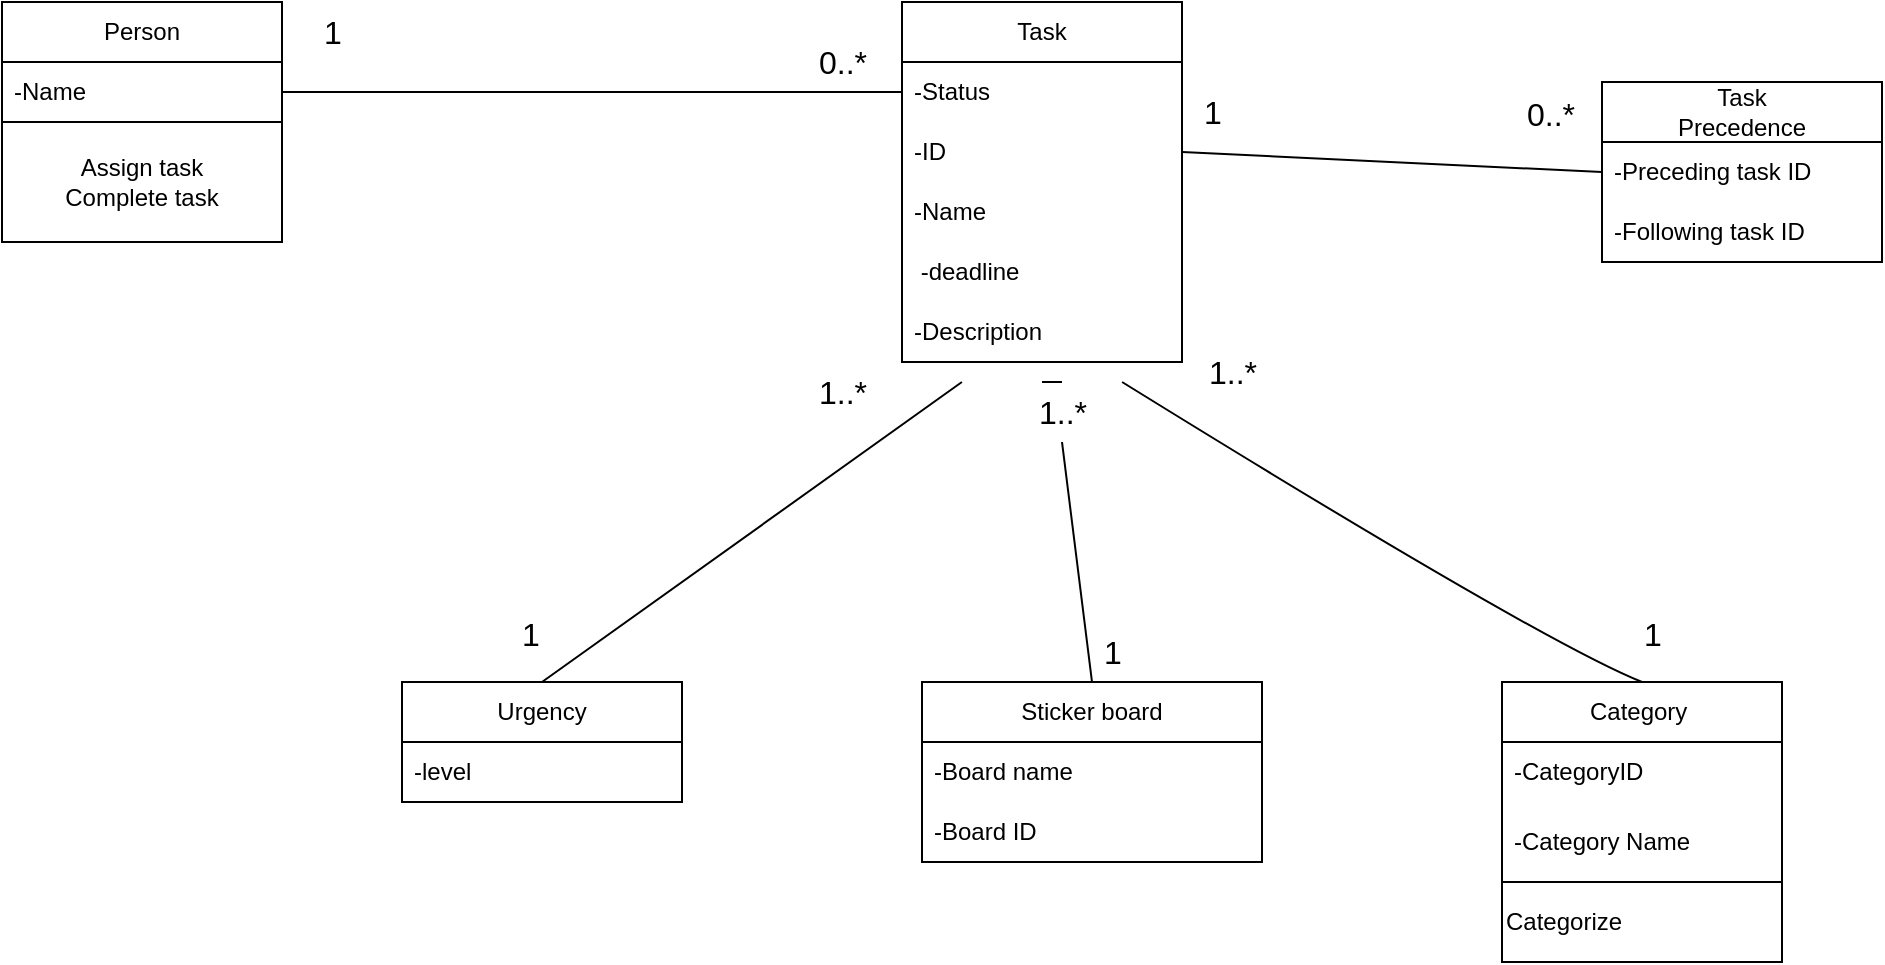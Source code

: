 <mxfile version="27.1.6">
  <diagram name="ページ1" id="tby7ri2hYxcfLtXCoPIz">
    <mxGraphModel dx="1200" dy="1018" grid="1" gridSize="10" guides="1" tooltips="1" connect="1" arrows="1" fold="1" page="1" pageScale="1" pageWidth="827" pageHeight="1169" math="0" shadow="0">
      <root>
        <mxCell id="0" />
        <mxCell id="1" parent="0" />
        <mxCell id="10tsk1fZmUrMbLpj7tD_-1" value="Person" style="swimlane;fontStyle=0;childLayout=stackLayout;horizontal=1;startSize=30;horizontalStack=0;resizeParent=1;resizeParentMax=0;resizeLast=0;collapsible=1;marginBottom=0;whiteSpace=wrap;html=1;" parent="1" vertex="1">
          <mxGeometry x="40" y="140" width="140" height="60" as="geometry" />
        </mxCell>
        <mxCell id="10tsk1fZmUrMbLpj7tD_-2" value="-Name" style="text;strokeColor=none;fillColor=none;align=left;verticalAlign=middle;spacingLeft=4;spacingRight=4;overflow=hidden;points=[[0,0.5],[1,0.5]];portConstraint=eastwest;rotatable=0;whiteSpace=wrap;html=1;" parent="10tsk1fZmUrMbLpj7tD_-1" vertex="1">
          <mxGeometry y="30" width="140" height="30" as="geometry" />
        </mxCell>
        <mxCell id="10tsk1fZmUrMbLpj7tD_-5" value="Task" style="swimlane;fontStyle=0;childLayout=stackLayout;horizontal=1;startSize=30;horizontalStack=0;resizeParent=1;resizeParentMax=0;resizeLast=0;collapsible=1;marginBottom=0;whiteSpace=wrap;html=1;" parent="1" vertex="1">
          <mxGeometry x="490" y="140" width="140" height="180" as="geometry" />
        </mxCell>
        <mxCell id="10tsk1fZmUrMbLpj7tD_-6" value="-Status" style="text;strokeColor=none;fillColor=none;align=left;verticalAlign=middle;spacingLeft=4;spacingRight=4;overflow=hidden;points=[[0,0.5],[1,0.5]];portConstraint=eastwest;rotatable=0;whiteSpace=wrap;html=1;" parent="10tsk1fZmUrMbLpj7tD_-5" vertex="1">
          <mxGeometry y="30" width="140" height="30" as="geometry" />
        </mxCell>
        <mxCell id="10tsk1fZmUrMbLpj7tD_-7" value="-ID" style="text;strokeColor=none;fillColor=none;align=left;verticalAlign=middle;spacingLeft=4;spacingRight=4;overflow=hidden;points=[[0,0.5],[1,0.5]];portConstraint=eastwest;rotatable=0;whiteSpace=wrap;html=1;" parent="10tsk1fZmUrMbLpj7tD_-5" vertex="1">
          <mxGeometry y="60" width="140" height="30" as="geometry" />
        </mxCell>
        <mxCell id="10tsk1fZmUrMbLpj7tD_-8" value="-Name" style="text;strokeColor=none;fillColor=none;align=left;verticalAlign=middle;spacingLeft=4;spacingRight=4;overflow=hidden;points=[[0,0.5],[1,0.5]];portConstraint=eastwest;rotatable=0;whiteSpace=wrap;html=1;" parent="10tsk1fZmUrMbLpj7tD_-5" vertex="1">
          <mxGeometry y="90" width="140" height="30" as="geometry" />
        </mxCell>
        <mxCell id="10tsk1fZmUrMbLpj7tD_-9" value="&amp;nbsp;-deadline&amp;nbsp;" style="text;strokeColor=none;fillColor=none;align=left;verticalAlign=middle;spacingLeft=4;spacingRight=4;overflow=hidden;points=[[0,0.5],[1,0.5]];portConstraint=eastwest;rotatable=0;whiteSpace=wrap;html=1;" parent="10tsk1fZmUrMbLpj7tD_-5" vertex="1">
          <mxGeometry y="120" width="140" height="30" as="geometry" />
        </mxCell>
        <mxCell id="10tsk1fZmUrMbLpj7tD_-44" value="-Description&amp;nbsp;" style="text;strokeColor=none;fillColor=none;align=left;verticalAlign=middle;spacingLeft=4;spacingRight=4;overflow=hidden;points=[[0,0.5],[1,0.5]];portConstraint=eastwest;rotatable=0;whiteSpace=wrap;html=1;" parent="10tsk1fZmUrMbLpj7tD_-5" vertex="1">
          <mxGeometry y="150" width="140" height="30" as="geometry" />
        </mxCell>
        <mxCell id="10tsk1fZmUrMbLpj7tD_-11" value="Urgency" style="swimlane;fontStyle=0;childLayout=stackLayout;horizontal=1;startSize=30;horizontalStack=0;resizeParent=1;resizeParentMax=0;resizeLast=0;collapsible=1;marginBottom=0;whiteSpace=wrap;html=1;" parent="1" vertex="1">
          <mxGeometry x="240" y="480" width="140" height="60" as="geometry" />
        </mxCell>
        <mxCell id="10tsk1fZmUrMbLpj7tD_-15" value="Sticker board" style="swimlane;fontStyle=0;childLayout=stackLayout;horizontal=1;startSize=30;horizontalStack=0;resizeParent=1;resizeParentMax=0;resizeLast=0;collapsible=1;marginBottom=0;whiteSpace=wrap;html=1;" parent="1" vertex="1">
          <mxGeometry x="500" y="480" width="170" height="90" as="geometry" />
        </mxCell>
        <mxCell id="10tsk1fZmUrMbLpj7tD_-16" value="-Board name" style="text;strokeColor=none;fillColor=none;align=left;verticalAlign=middle;spacingLeft=4;spacingRight=4;overflow=hidden;points=[[0,0.5],[1,0.5]];portConstraint=eastwest;rotatable=0;whiteSpace=wrap;html=1;" parent="10tsk1fZmUrMbLpj7tD_-15" vertex="1">
          <mxGeometry y="30" width="170" height="30" as="geometry" />
        </mxCell>
        <mxCell id="10tsk1fZmUrMbLpj7tD_-17" value="-Board ID" style="text;strokeColor=none;fillColor=none;align=left;verticalAlign=middle;spacingLeft=4;spacingRight=4;overflow=hidden;points=[[0,0.5],[1,0.5]];portConstraint=eastwest;rotatable=0;whiteSpace=wrap;html=1;" parent="10tsk1fZmUrMbLpj7tD_-15" vertex="1">
          <mxGeometry y="60" width="170" height="30" as="geometry" />
        </mxCell>
        <mxCell id="10tsk1fZmUrMbLpj7tD_-19" value="Category&amp;nbsp;" style="swimlane;fontStyle=0;childLayout=stackLayout;horizontal=1;startSize=30;horizontalStack=0;resizeParent=1;resizeParentMax=0;resizeLast=0;collapsible=1;marginBottom=0;whiteSpace=wrap;html=1;" parent="1" vertex="1">
          <mxGeometry x="790" y="480" width="140" height="100" as="geometry" />
        </mxCell>
        <mxCell id="10tsk1fZmUrMbLpj7tD_-20" value="-CategoryID" style="text;strokeColor=none;fillColor=none;align=left;verticalAlign=middle;spacingLeft=4;spacingRight=4;overflow=hidden;points=[[0,0.5],[1,0.5]];portConstraint=eastwest;rotatable=0;whiteSpace=wrap;html=1;" parent="10tsk1fZmUrMbLpj7tD_-19" vertex="1">
          <mxGeometry y="30" width="140" height="30" as="geometry" />
        </mxCell>
        <mxCell id="10tsk1fZmUrMbLpj7tD_-21" value="-Category Name" style="text;strokeColor=none;fillColor=none;align=left;verticalAlign=middle;spacingLeft=4;spacingRight=4;overflow=hidden;points=[[0,0.5],[1,0.5]];portConstraint=eastwest;rotatable=0;whiteSpace=wrap;html=1;" parent="10tsk1fZmUrMbLpj7tD_-19" vertex="1">
          <mxGeometry y="60" width="140" height="40" as="geometry" />
        </mxCell>
        <mxCell id="10tsk1fZmUrMbLpj7tD_-23" value="" style="endArrow=none;html=1;rounded=0;fontSize=12;startSize=8;endSize=8;curved=1;entryX=1;entryY=0.5;entryDx=0;entryDy=0;exitX=0;exitY=0.5;exitDx=0;exitDy=0;" parent="1" source="10tsk1fZmUrMbLpj7tD_-6" target="10tsk1fZmUrMbLpj7tD_-2" edge="1">
          <mxGeometry width="50" height="50" relative="1" as="geometry">
            <mxPoint x="520" y="450" as="sourcePoint" />
            <mxPoint x="570" y="400" as="targetPoint" />
          </mxGeometry>
        </mxCell>
        <mxCell id="10tsk1fZmUrMbLpj7tD_-24" value="1" style="text;html=1;align=center;verticalAlign=middle;resizable=0;points=[];autosize=1;strokeColor=none;fillColor=none;fontSize=16;" parent="1" vertex="1">
          <mxGeometry x="190" y="140" width="30" height="30" as="geometry" />
        </mxCell>
        <mxCell id="10tsk1fZmUrMbLpj7tD_-25" value="0..*" style="text;html=1;align=center;verticalAlign=middle;resizable=0;points=[];autosize=1;strokeColor=none;fillColor=none;fontSize=16;" parent="1" vertex="1">
          <mxGeometry x="435" y="155" width="50" height="30" as="geometry" />
        </mxCell>
        <mxCell id="10tsk1fZmUrMbLpj7tD_-27" value="" style="endArrow=none;html=1;rounded=0;fontSize=12;startSize=8;endSize=8;curved=1;entryX=0.5;entryY=1;entryDx=0;entryDy=0;entryPerimeter=0;exitX=0.5;exitY=0;exitDx=0;exitDy=0;" parent="1" source="10tsk1fZmUrMbLpj7tD_-37" edge="1">
          <mxGeometry width="50" height="50" relative="1" as="geometry">
            <mxPoint x="420" y="400" as="sourcePoint" />
            <mxPoint x="560" y="330.0" as="targetPoint" />
          </mxGeometry>
        </mxCell>
        <mxCell id="10tsk1fZmUrMbLpj7tD_-28" value="" style="endArrow=none;html=1;rounded=0;fontSize=12;startSize=8;endSize=8;curved=1;exitX=0.5;exitY=0;exitDx=0;exitDy=0;entryX=0.214;entryY=1;entryDx=0;entryDy=0;entryPerimeter=0;" parent="1" source="10tsk1fZmUrMbLpj7tD_-11" edge="1">
          <mxGeometry width="50" height="50" relative="1" as="geometry">
            <mxPoint x="420" y="400" as="sourcePoint" />
            <mxPoint x="519.96" y="330.0" as="targetPoint" />
          </mxGeometry>
        </mxCell>
        <mxCell id="10tsk1fZmUrMbLpj7tD_-29" value="" style="endArrow=none;html=1;rounded=0;fontSize=12;startSize=8;endSize=8;curved=1;entryX=0.786;entryY=1;entryDx=0;entryDy=0;entryPerimeter=0;exitX=0.5;exitY=0;exitDx=0;exitDy=0;" parent="1" source="10tsk1fZmUrMbLpj7tD_-19" edge="1">
          <mxGeometry width="50" height="50" relative="1" as="geometry">
            <mxPoint x="420" y="400" as="sourcePoint" />
            <mxPoint x="600.04" y="330.0" as="targetPoint" />
            <Array as="points">
              <mxPoint x="810" y="460" />
            </Array>
          </mxGeometry>
        </mxCell>
        <mxCell id="10tsk1fZmUrMbLpj7tD_-30" value="Task&lt;div&gt;Precedence&lt;/div&gt;" style="swimlane;fontStyle=0;childLayout=stackLayout;horizontal=1;startSize=30;horizontalStack=0;resizeParent=1;resizeParentMax=0;resizeLast=0;collapsible=1;marginBottom=0;whiteSpace=wrap;html=1;" parent="1" vertex="1">
          <mxGeometry x="840" y="180" width="140" height="90" as="geometry" />
        </mxCell>
        <mxCell id="10tsk1fZmUrMbLpj7tD_-31" value="-Preceding task ID" style="text;strokeColor=none;fillColor=none;align=left;verticalAlign=middle;spacingLeft=4;spacingRight=4;overflow=hidden;points=[[0,0.5],[1,0.5]];portConstraint=eastwest;rotatable=0;whiteSpace=wrap;html=1;" parent="10tsk1fZmUrMbLpj7tD_-30" vertex="1">
          <mxGeometry y="30" width="140" height="30" as="geometry" />
        </mxCell>
        <mxCell id="10tsk1fZmUrMbLpj7tD_-32" value="-Following task ID" style="text;strokeColor=none;fillColor=none;align=left;verticalAlign=middle;spacingLeft=4;spacingRight=4;overflow=hidden;points=[[0,0.5],[1,0.5]];portConstraint=eastwest;rotatable=0;whiteSpace=wrap;html=1;" parent="10tsk1fZmUrMbLpj7tD_-30" vertex="1">
          <mxGeometry y="60" width="140" height="30" as="geometry" />
        </mxCell>
        <mxCell id="10tsk1fZmUrMbLpj7tD_-34" value="1" style="text;html=1;align=center;verticalAlign=middle;resizable=0;points=[];autosize=1;strokeColor=none;fillColor=none;fontSize=16;" parent="1" vertex="1">
          <mxGeometry x="289" y="441" width="30" height="30" as="geometry" />
        </mxCell>
        <mxCell id="10tsk1fZmUrMbLpj7tD_-35" value="1..*" style="text;html=1;align=center;verticalAlign=middle;resizable=0;points=[];autosize=1;strokeColor=none;fillColor=none;fontSize=16;" parent="1" vertex="1">
          <mxGeometry x="435" y="320" width="50" height="30" as="geometry" />
        </mxCell>
        <mxCell id="10tsk1fZmUrMbLpj7tD_-36" value="1" style="text;html=1;align=center;verticalAlign=middle;resizable=0;points=[];autosize=1;strokeColor=none;fillColor=none;fontSize=16;" parent="1" vertex="1">
          <mxGeometry x="580" y="450" width="30" height="30" as="geometry" />
        </mxCell>
        <mxCell id="10tsk1fZmUrMbLpj7tD_-38" value="" style="endArrow=none;html=1;rounded=0;fontSize=12;startSize=8;endSize=8;curved=1;entryX=0.5;entryY=1;entryDx=0;entryDy=0;entryPerimeter=0;exitX=0.5;exitY=0;exitDx=0;exitDy=0;" parent="1" source="10tsk1fZmUrMbLpj7tD_-15" target="10tsk1fZmUrMbLpj7tD_-37" edge="1">
          <mxGeometry width="50" height="50" relative="1" as="geometry">
            <mxPoint x="570" y="480" as="sourcePoint" />
            <mxPoint x="560" y="330" as="targetPoint" />
          </mxGeometry>
        </mxCell>
        <mxCell id="10tsk1fZmUrMbLpj7tD_-37" value="1..*" style="text;html=1;align=center;verticalAlign=middle;resizable=0;points=[];autosize=1;strokeColor=none;fillColor=none;fontSize=16;" parent="1" vertex="1">
          <mxGeometry x="545" y="330" width="50" height="30" as="geometry" />
        </mxCell>
        <mxCell id="10tsk1fZmUrMbLpj7tD_-39" value="1" style="text;html=1;align=center;verticalAlign=middle;resizable=0;points=[];autosize=1;strokeColor=none;fillColor=none;fontSize=16;" parent="1" vertex="1">
          <mxGeometry x="850" y="441" width="30" height="30" as="geometry" />
        </mxCell>
        <mxCell id="10tsk1fZmUrMbLpj7tD_-40" value="1..*" style="text;html=1;align=center;verticalAlign=middle;resizable=0;points=[];autosize=1;strokeColor=none;fillColor=none;fontSize=16;" parent="1" vertex="1">
          <mxGeometry x="630" y="310" width="50" height="30" as="geometry" />
        </mxCell>
        <mxCell id="10tsk1fZmUrMbLpj7tD_-41" value="" style="endArrow=none;html=1;rounded=0;fontSize=12;startSize=8;endSize=8;curved=1;entryX=0;entryY=0.5;entryDx=0;entryDy=0;exitX=1;exitY=0.5;exitDx=0;exitDy=0;" parent="1" source="10tsk1fZmUrMbLpj7tD_-7" target="10tsk1fZmUrMbLpj7tD_-31" edge="1">
          <mxGeometry width="50" height="50" relative="1" as="geometry">
            <mxPoint x="660" y="350" as="sourcePoint" />
            <mxPoint x="710" y="300" as="targetPoint" />
          </mxGeometry>
        </mxCell>
        <mxCell id="10tsk1fZmUrMbLpj7tD_-42" value="1" style="text;html=1;align=center;verticalAlign=middle;resizable=0;points=[];autosize=1;strokeColor=none;fillColor=none;fontSize=16;" parent="1" vertex="1">
          <mxGeometry x="630" y="180" width="30" height="30" as="geometry" />
        </mxCell>
        <mxCell id="10tsk1fZmUrMbLpj7tD_-43" value="0..*" style="text;html=1;align=center;verticalAlign=middle;resizable=0;points=[];autosize=1;strokeColor=none;fillColor=none;fontSize=16;" parent="1" vertex="1">
          <mxGeometry x="789" y="181" width="50" height="30" as="geometry" />
        </mxCell>
        <mxCell id="10tsk1fZmUrMbLpj7tD_-12" value="-level" style="text;strokeColor=none;fillColor=none;align=left;verticalAlign=middle;spacingLeft=4;spacingRight=4;overflow=hidden;points=[[0,0.5],[1,0.5]];portConstraint=eastwest;rotatable=0;whiteSpace=wrap;html=1;" parent="1" vertex="1">
          <mxGeometry x="240" y="510" width="140" height="30" as="geometry" />
        </mxCell>
        <mxCell id="TqsO5XZdEUOYYoA5Q19R-2" value="Assign task&lt;div&gt;Complete task&lt;/div&gt;" style="rounded=0;whiteSpace=wrap;html=1;" vertex="1" parent="1">
          <mxGeometry x="40" y="200" width="140" height="60" as="geometry" />
        </mxCell>
        <mxCell id="TqsO5XZdEUOYYoA5Q19R-5" value="Categorize" style="rounded=0;whiteSpace=wrap;html=1;align=left;" vertex="1" parent="1">
          <mxGeometry x="790" y="580" width="140" height="40" as="geometry" />
        </mxCell>
      </root>
    </mxGraphModel>
  </diagram>
</mxfile>
